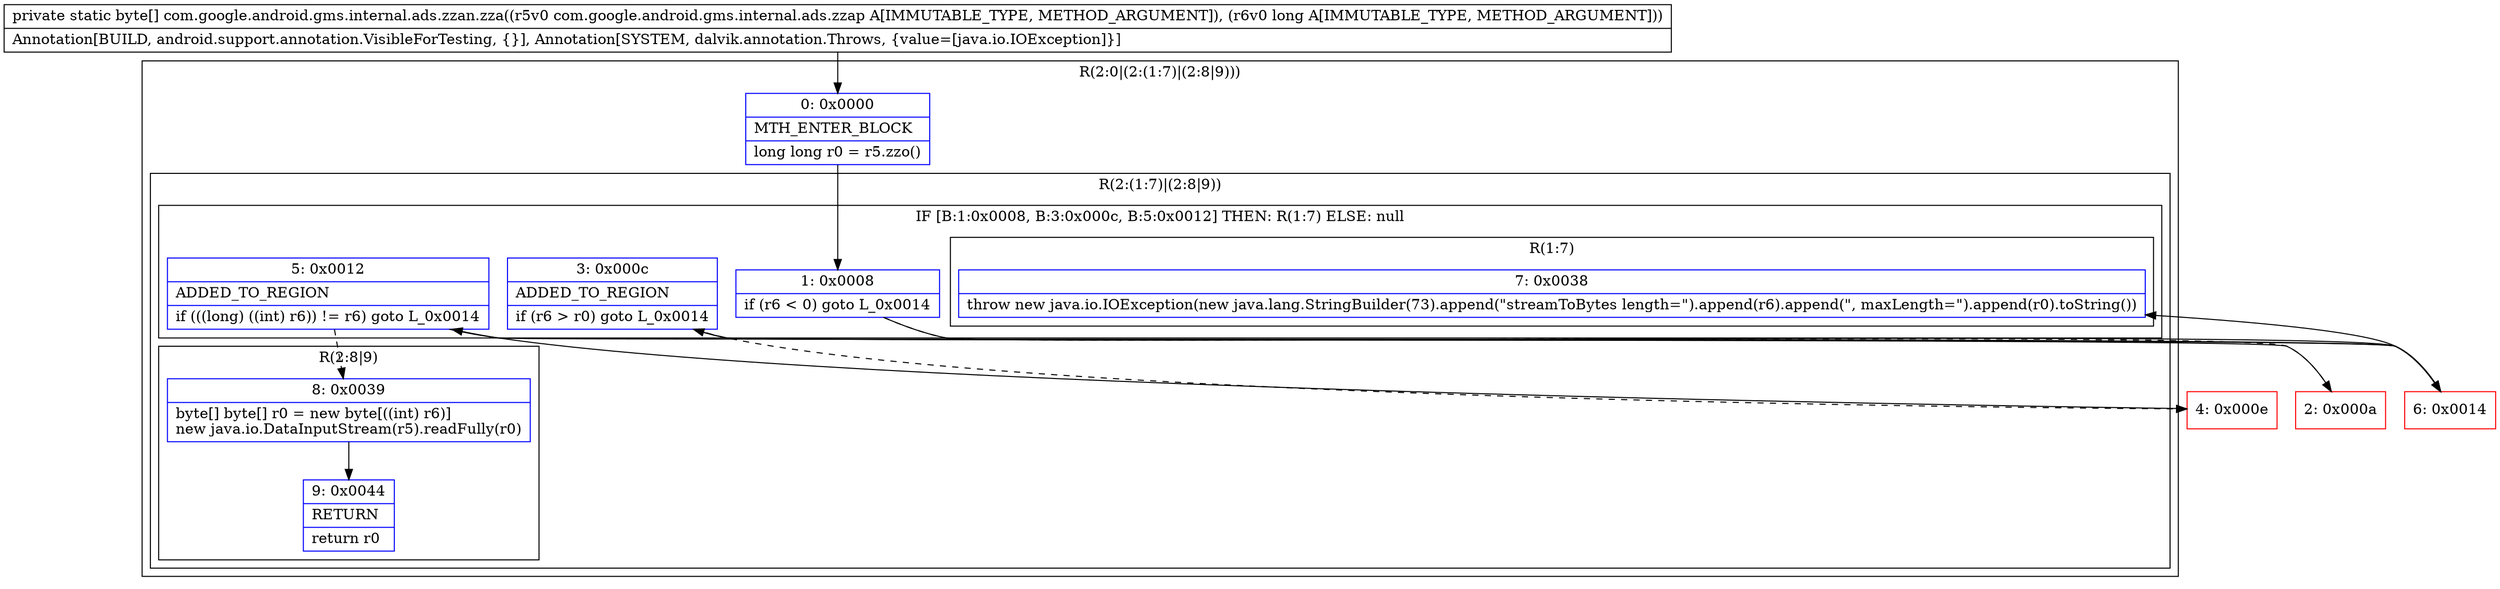 digraph "CFG forcom.google.android.gms.internal.ads.zzan.zza(Lcom\/google\/android\/gms\/internal\/ads\/zzap;J)[B" {
subgraph cluster_Region_1059630485 {
label = "R(2:0|(2:(1:7)|(2:8|9)))";
node [shape=record,color=blue];
Node_0 [shape=record,label="{0\:\ 0x0000|MTH_ENTER_BLOCK\l|long long r0 = r5.zzo()\l}"];
subgraph cluster_Region_495567842 {
label = "R(2:(1:7)|(2:8|9))";
node [shape=record,color=blue];
subgraph cluster_IfRegion_466042909 {
label = "IF [B:1:0x0008, B:3:0x000c, B:5:0x0012] THEN: R(1:7) ELSE: null";
node [shape=record,color=blue];
Node_1 [shape=record,label="{1\:\ 0x0008|if (r6 \< 0) goto L_0x0014\l}"];
Node_3 [shape=record,label="{3\:\ 0x000c|ADDED_TO_REGION\l|if (r6 \> r0) goto L_0x0014\l}"];
Node_5 [shape=record,label="{5\:\ 0x0012|ADDED_TO_REGION\l|if (((long) ((int) r6)) != r6) goto L_0x0014\l}"];
subgraph cluster_Region_93584109 {
label = "R(1:7)";
node [shape=record,color=blue];
Node_7 [shape=record,label="{7\:\ 0x0038|throw new java.io.IOException(new java.lang.StringBuilder(73).append(\"streamToBytes length=\").append(r6).append(\", maxLength=\").append(r0).toString())\l}"];
}
}
subgraph cluster_Region_1479866012 {
label = "R(2:8|9)";
node [shape=record,color=blue];
Node_8 [shape=record,label="{8\:\ 0x0039|byte[] byte[] r0 = new byte[((int) r6)]\lnew java.io.DataInputStream(r5).readFully(r0)\l}"];
Node_9 [shape=record,label="{9\:\ 0x0044|RETURN\l|return r0\l}"];
}
}
}
Node_2 [shape=record,color=red,label="{2\:\ 0x000a}"];
Node_4 [shape=record,color=red,label="{4\:\ 0x000e}"];
Node_6 [shape=record,color=red,label="{6\:\ 0x0014}"];
MethodNode[shape=record,label="{private static byte[] com.google.android.gms.internal.ads.zzan.zza((r5v0 com.google.android.gms.internal.ads.zzap A[IMMUTABLE_TYPE, METHOD_ARGUMENT]), (r6v0 long A[IMMUTABLE_TYPE, METHOD_ARGUMENT]))  | Annotation[BUILD, android.support.annotation.VisibleForTesting, \{\}], Annotation[SYSTEM, dalvik.annotation.Throws, \{value=[java.io.IOException]\}]\l}"];
MethodNode -> Node_0;
Node_0 -> Node_1;
Node_1 -> Node_2[style=dashed];
Node_1 -> Node_6;
Node_3 -> Node_4[style=dashed];
Node_3 -> Node_6;
Node_5 -> Node_6;
Node_5 -> Node_8[style=dashed];
Node_8 -> Node_9;
Node_2 -> Node_3;
Node_4 -> Node_5;
Node_6 -> Node_7;
}


